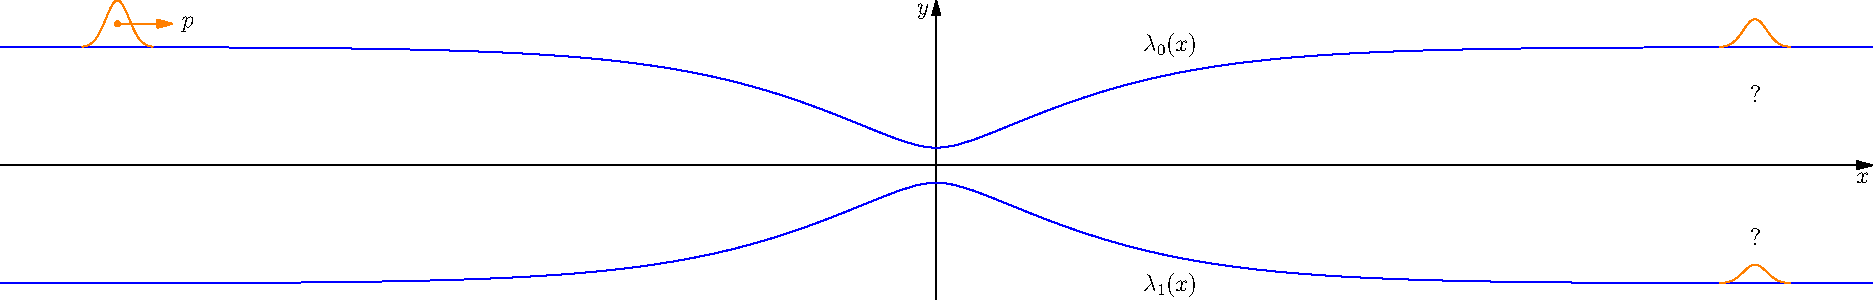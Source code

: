 import graph;
size(0,150);

real left = -4;
real right = 4;

real delta = 0.15;

real lambda0(real x) { return sqrt(tanh(x)^2+delta**2)/2; }
real lambda1(real x) { return -sqrt(tanh(x)^2+delta**2)/2; }

xaxis("$x$",Arrow);
yaxis("$y$",Arrow);

draw(graph(lambda0,left,right,operator ..),blue);
draw(graph(lambda1,left,right,operator ..),blue);

real u = lambda0(2);
pair l1 = (1,u);

real u = lambda1(2);
pair l0 = (1,u);

label("$\lambda_1(x)$",l1+S);
label("$\lambda_0(x)$",l0+N);

real gauss(real x) {
  real mu = -3.5;
  real sigma = 0.05;
  real gamma = 0.025;
  return lambda0(mu) + gamma * 1.0/sqrt(2.*pi * sigma**2) * exp(-(x-mu)**2/(2.0*sigma**2));
}

draw(graph(gauss,-3.65,-3.35,500,operator --),orange);

real s = lambda0(-3.5) + 0.1;
pair s = (-3.5,s);

draw(s--(s+0.25*E),orange,Arrow,DotMargin);
dot(s,orange);
label("$p$",(s+0.3*E));


real gauss2(real x) {
  real mu = 3.5;
  real sigma = 0.05;
  real gamma = 0.015;
  return lambda0(mu) + gamma * 1.0/sqrt(2.*pi * sigma**2) * exp(-(x-mu)**2/(2.0*sigma**2));
}

real gauss3(real x) {
  real mu = 3.5;
  real sigma = 0.05;
  real gamma = 0.010;
  return lambda1(mu) + gamma * 1.0/sqrt(2.*pi * sigma**2) * exp(-(x-mu)**2/(2.0*sigma**2));
}

draw(graph(gauss2,3.35,3.65,500,operator --),orange);
draw(graph(gauss3,3.35,3.65,500,operator --),orange);

real s = lambda0(3.5);
pair s = (3.5,s)+0.2*S;

label("?",s);

real s = lambda1(3.5);
pair s = (3.5,s)+0.2*N;

label("?",s);
